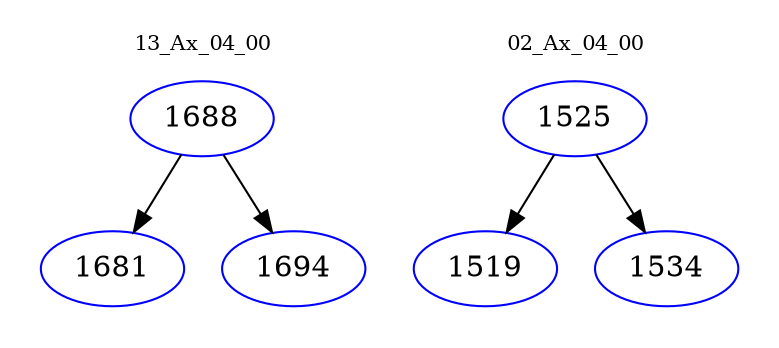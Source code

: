 digraph{
subgraph cluster_0 {
color = white
label = "13_Ax_04_00";
fontsize=10;
T0_1688 [label="1688", color="blue"]
T0_1688 -> T0_1681 [color="black"]
T0_1681 [label="1681", color="blue"]
T0_1688 -> T0_1694 [color="black"]
T0_1694 [label="1694", color="blue"]
}
subgraph cluster_1 {
color = white
label = "02_Ax_04_00";
fontsize=10;
T1_1525 [label="1525", color="blue"]
T1_1525 -> T1_1519 [color="black"]
T1_1519 [label="1519", color="blue"]
T1_1525 -> T1_1534 [color="black"]
T1_1534 [label="1534", color="blue"]
}
}
